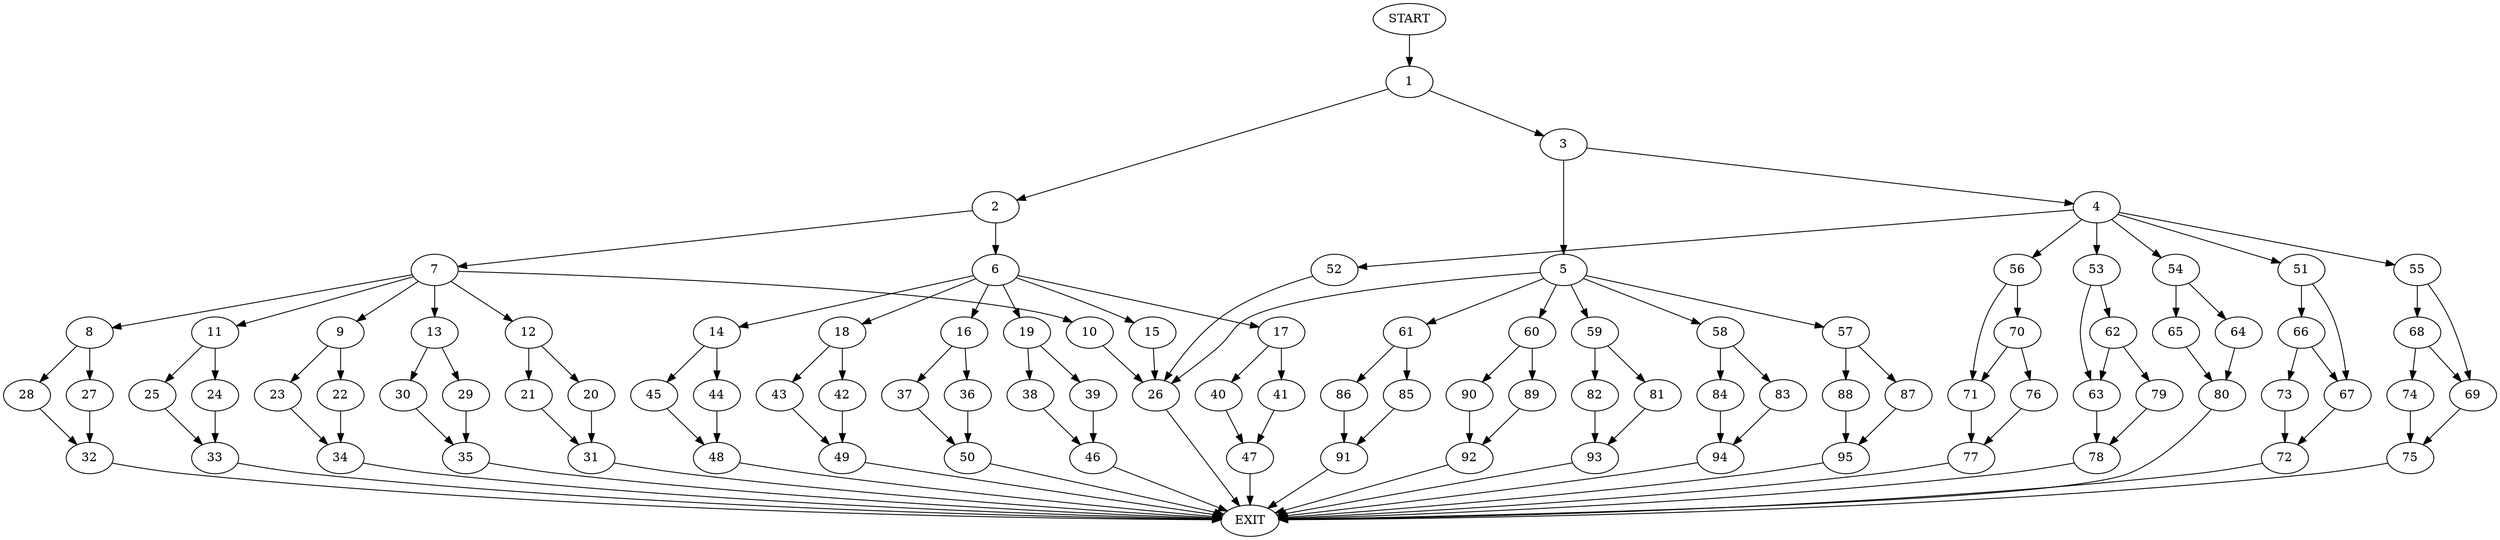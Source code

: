 digraph {
0 [label="START"]
96 [label="EXIT"]
0 -> 1
1 -> 2
1 -> 3
3 -> 4
3 -> 5
2 -> 6
2 -> 7
7 -> 8
7 -> 9
7 -> 10
7 -> 11
7 -> 12
7 -> 13
6 -> 14
6 -> 15
6 -> 16
6 -> 17
6 -> 18
6 -> 19
12 -> 20
12 -> 21
9 -> 22
9 -> 23
11 -> 24
11 -> 25
10 -> 26
8 -> 27
8 -> 28
13 -> 29
13 -> 30
21 -> 31
20 -> 31
31 -> 96
27 -> 32
28 -> 32
32 -> 96
25 -> 33
24 -> 33
33 -> 96
22 -> 34
23 -> 34
34 -> 96
30 -> 35
29 -> 35
35 -> 96
26 -> 96
16 -> 36
16 -> 37
19 -> 38
19 -> 39
15 -> 26
17 -> 40
17 -> 41
18 -> 42
18 -> 43
14 -> 44
14 -> 45
39 -> 46
38 -> 46
46 -> 96
40 -> 47
41 -> 47
47 -> 96
45 -> 48
44 -> 48
48 -> 96
43 -> 49
42 -> 49
49 -> 96
36 -> 50
37 -> 50
50 -> 96
4 -> 51
4 -> 52
4 -> 53
4 -> 54
4 -> 55
4 -> 56
5 -> 57
5 -> 58
5 -> 59
5 -> 60
5 -> 26
5 -> 61
53 -> 62
53 -> 63
54 -> 64
54 -> 65
51 -> 66
51 -> 67
55 -> 68
55 -> 69
56 -> 70
56 -> 71
52 -> 26
67 -> 72
66 -> 67
66 -> 73
73 -> 72
72 -> 96
68 -> 69
68 -> 74
69 -> 75
74 -> 75
75 -> 96
70 -> 76
70 -> 71
71 -> 77
76 -> 77
77 -> 96
63 -> 78
62 -> 79
62 -> 63
79 -> 78
78 -> 96
64 -> 80
65 -> 80
80 -> 96
59 -> 81
59 -> 82
58 -> 83
58 -> 84
61 -> 85
61 -> 86
57 -> 87
57 -> 88
60 -> 89
60 -> 90
86 -> 91
85 -> 91
91 -> 96
90 -> 92
89 -> 92
92 -> 96
82 -> 93
81 -> 93
93 -> 96
83 -> 94
84 -> 94
94 -> 96
88 -> 95
87 -> 95
95 -> 96
}
